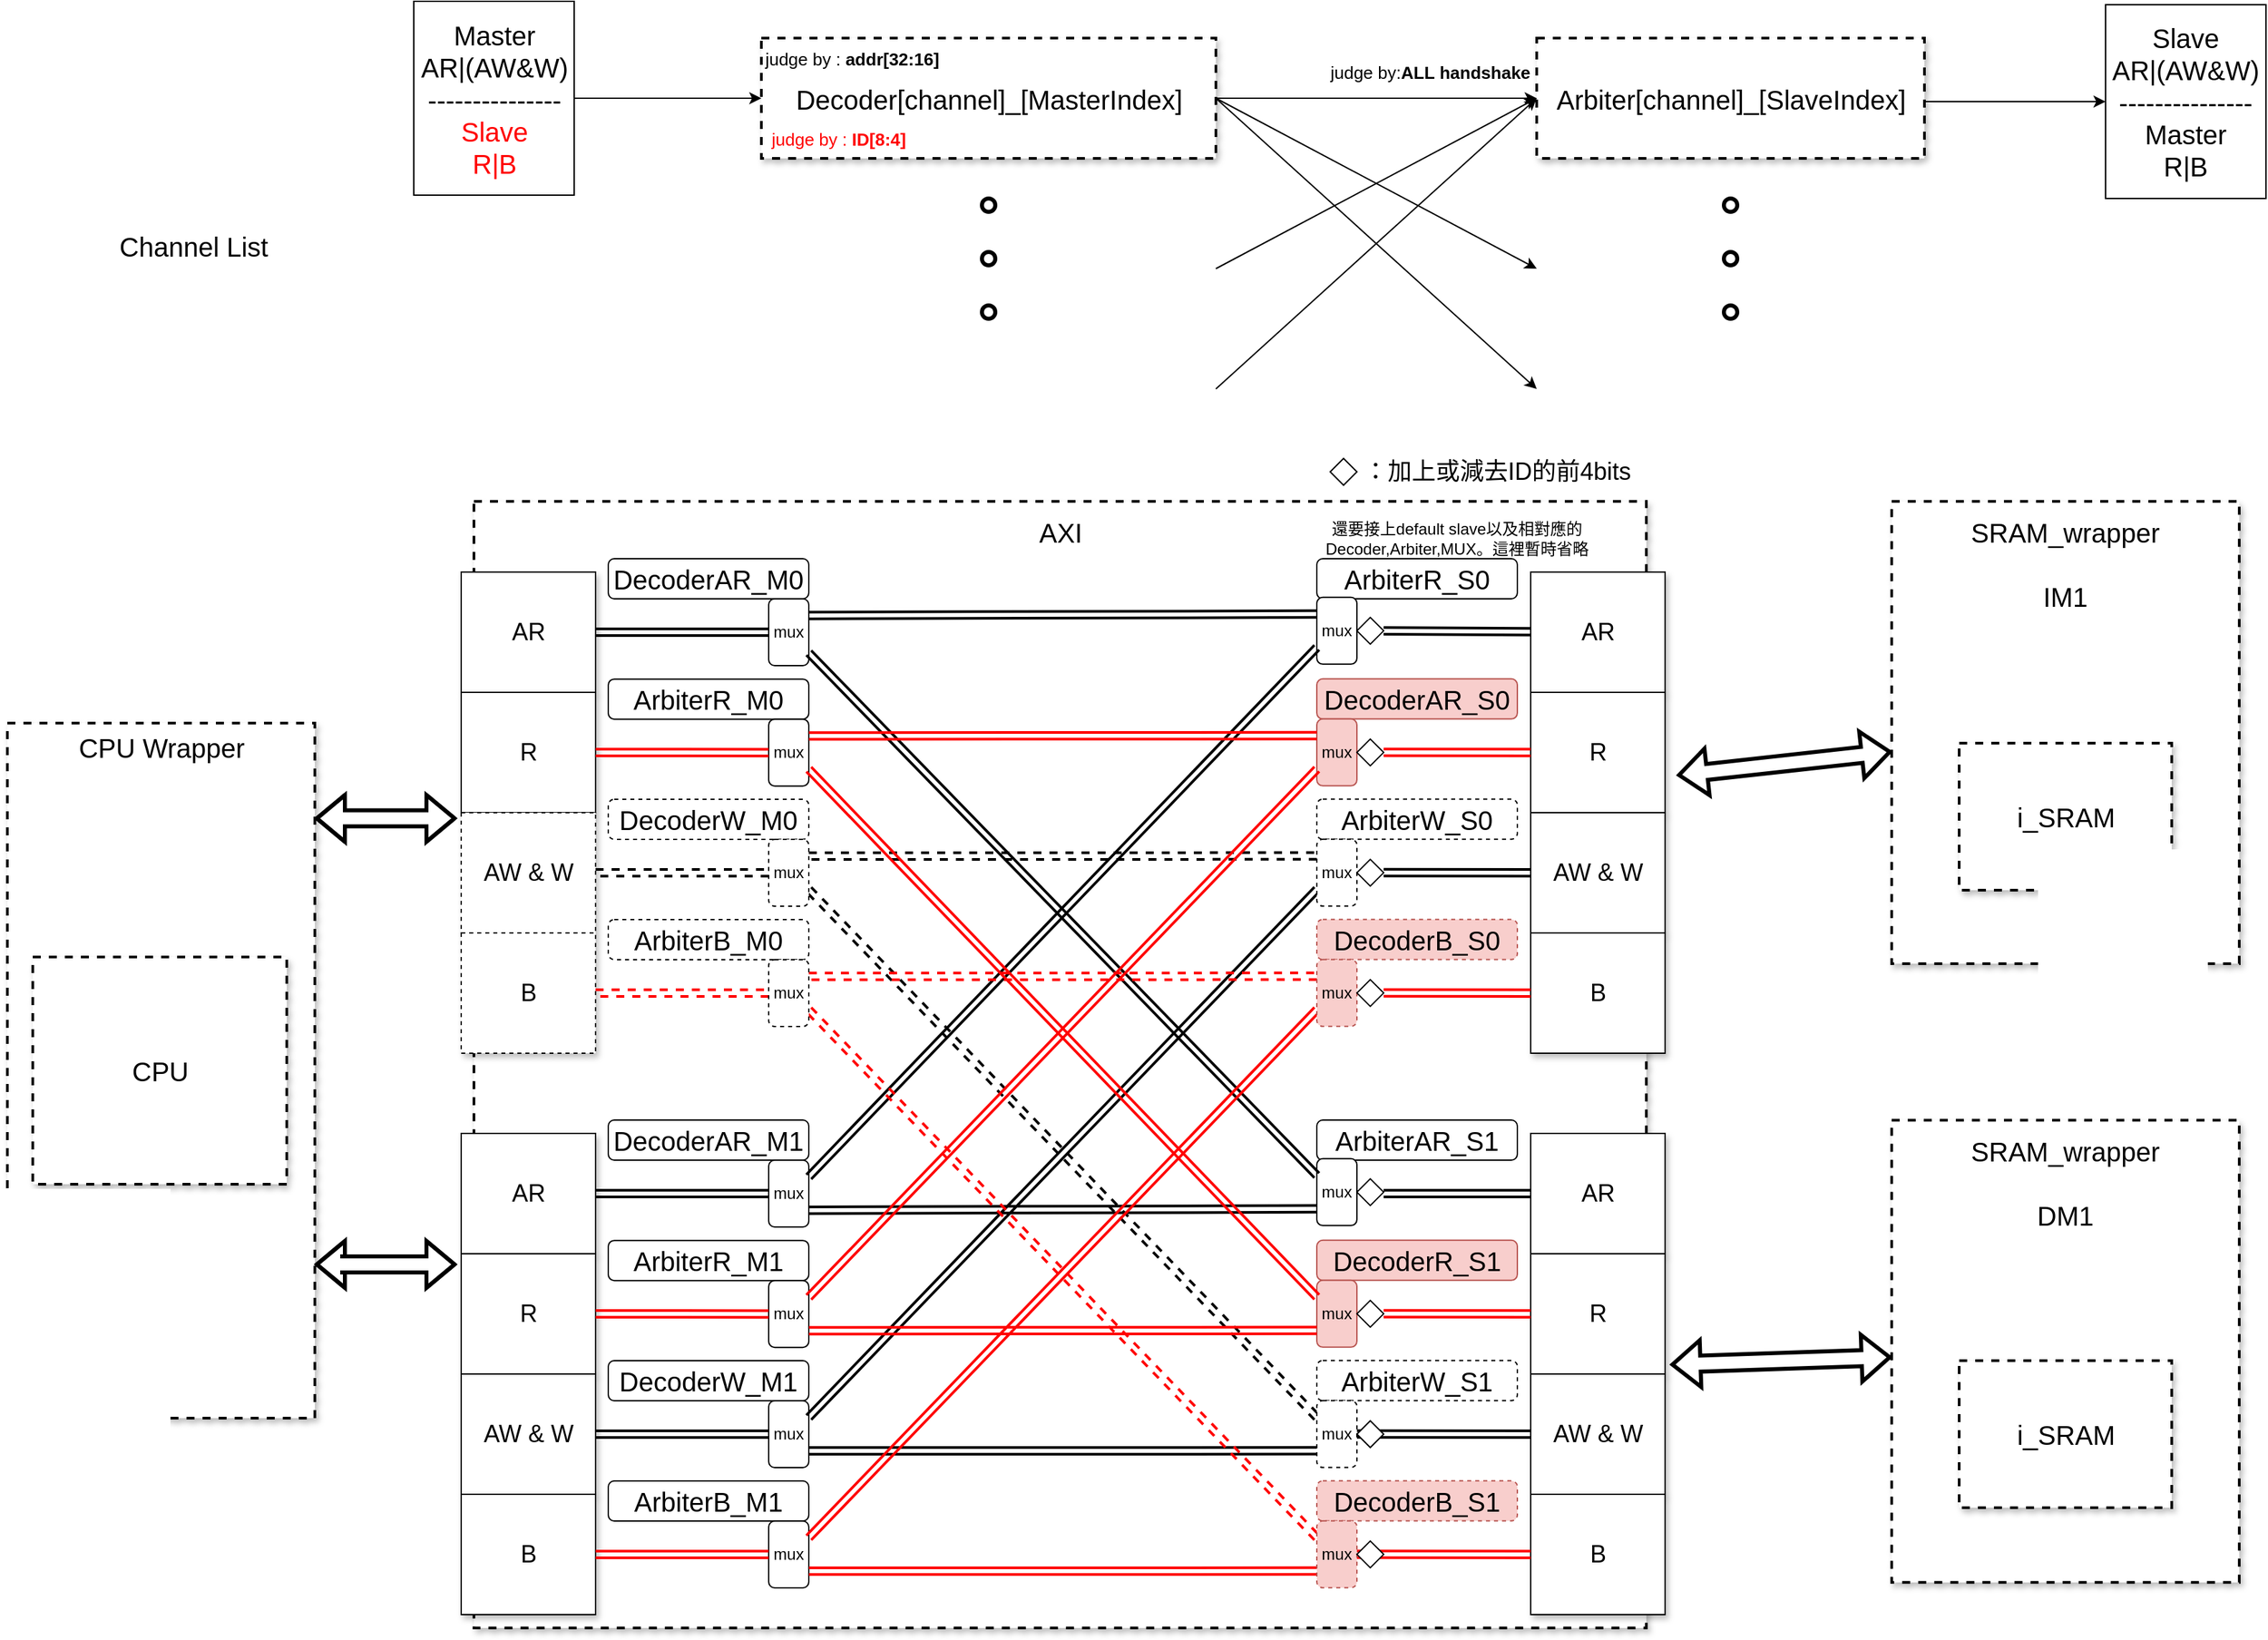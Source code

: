 <mxfile version="15.7.1" type="device"><diagram name="Page-1" id="90a13364-a465-7bf4-72fc-28e22215d7a0"><mxGraphModel dx="1541" dy="992" grid="1" gridSize="10" guides="1" tooltips="1" connect="1" arrows="1" fold="1" page="1" pageScale="1.5" pageWidth="1169" pageHeight="826" background="none" math="0" shadow="0"><root><mxCell id="0" style=";html=1;"/><mxCell id="1" style=";html=1;" parent="0"/><mxCell id="4iwtzQCpymBLF6pvLI_5-24" style="edgeStyle=orthogonalEdgeStyle;rounded=0;orthogonalLoop=1;jettySize=auto;html=1;fontSize=20;" parent="1" source="Un3xpJabwogcIGnDBRz8-111" target="25xGF6nqXpLR23dWoNIt-133" edge="1"><mxGeometry relative="1" as="geometry"><mxPoint x="1584.5" y="85.5" as="targetPoint"/><Array as="points"><mxPoint x="1490" y="88"/><mxPoint x="1490" y="88"/></Array></mxGeometry></mxCell><mxCell id="Un3xpJabwogcIGnDBRz8-111" value="Arbiter[channel]_[SlaveIndex]" style="whiteSpace=wrap;html=1;shadow=1;fontSize=20;strokeWidth=2;dashed=1;verticalAlign=middle;spacing=7;align=center;" parent="1" vertex="1"><mxGeometry x="1154.5" y="40.5" width="290" height="90" as="geometry"/></mxCell><mxCell id="4iwtzQCpymBLF6pvLI_5-23" style="edgeStyle=orthogonalEdgeStyle;rounded=0;orthogonalLoop=1;jettySize=auto;html=1;fontSize=20;" parent="1" source="4iwtzQCpymBLF6pvLI_5-18" target="Un3xpJabwogcIGnDBRz8-111" edge="1"><mxGeometry relative="1" as="geometry"/></mxCell><mxCell id="4iwtzQCpymBLF6pvLI_5-26" style="rounded=0;orthogonalLoop=1;jettySize=auto;html=1;fontSize=20;exitX=1;exitY=0.5;exitDx=0;exitDy=0;" parent="1" source="4iwtzQCpymBLF6pvLI_5-18" edge="1"><mxGeometry relative="1" as="geometry"><mxPoint x="1154.5" y="213" as="targetPoint"/><mxPoint x="924.5" y="90.5" as="sourcePoint"/></mxGeometry></mxCell><mxCell id="4iwtzQCpymBLF6pvLI_5-27" style="edgeStyle=none;rounded=0;orthogonalLoop=1;jettySize=auto;html=1;fontSize=20;exitX=1;exitY=0.5;exitDx=0;exitDy=0;" parent="1" source="4iwtzQCpymBLF6pvLI_5-18" edge="1"><mxGeometry relative="1" as="geometry"><mxPoint x="1154.5" y="303" as="targetPoint"/></mxGeometry></mxCell><mxCell id="4iwtzQCpymBLF6pvLI_5-28" style="edgeStyle=none;rounded=0;orthogonalLoop=1;jettySize=auto;html=1;fontSize=20;entryX=0;entryY=0.5;entryDx=0;entryDy=0;" parent="1" target="Un3xpJabwogcIGnDBRz8-111" edge="1"><mxGeometry relative="1" as="geometry"><mxPoint x="1124.5" y="140.5" as="targetPoint"/><mxPoint x="914.5" y="213" as="sourcePoint"/></mxGeometry></mxCell><mxCell id="4iwtzQCpymBLF6pvLI_5-29" style="edgeStyle=none;rounded=0;orthogonalLoop=1;jettySize=auto;html=1;fontSize=20;entryX=0;entryY=0.5;entryDx=0;entryDy=0;" parent="1" target="Un3xpJabwogcIGnDBRz8-111" edge="1"><mxGeometry relative="1" as="geometry"><mxPoint x="1184.5" y="200.5" as="targetPoint"/><mxPoint x="914.5" y="303" as="sourcePoint"/></mxGeometry></mxCell><mxCell id="4iwtzQCpymBLF6pvLI_5-18" value="Decoder[channel]_[MasterIndex]" style="whiteSpace=wrap;html=1;shadow=1;fontSize=20;strokeWidth=2;dashed=1;verticalAlign=middle;spacing=7;align=center;" parent="1" vertex="1"><mxGeometry x="574.5" y="40.5" width="340" height="90" as="geometry"/></mxCell><mxCell id="4iwtzQCpymBLF6pvLI_5-22" style="edgeStyle=orthogonalEdgeStyle;rounded=0;orthogonalLoop=1;jettySize=auto;html=1;fontSize=20;" parent="1" source="4iwtzQCpymBLF6pvLI_5-20" target="4iwtzQCpymBLF6pvLI_5-18" edge="1"><mxGeometry relative="1" as="geometry"/></mxCell><mxCell id="4iwtzQCpymBLF6pvLI_5-20" value="Master&lt;br&gt;AR|(AW&amp;amp;W)&lt;br&gt;---------------&lt;br&gt;&lt;font color=&quot;#ff0000&quot;&gt;Slave&lt;br&gt;R|B&lt;/font&gt;" style="rounded=0;whiteSpace=wrap;html=1;align=center;verticalAlign=middle;fontSize=20;" parent="1" vertex="1"><mxGeometry x="314.5" y="13" width="120" height="145" as="geometry"/></mxCell><mxCell id="4iwtzQCpymBLF6pvLI_5-30" value="" style="ellipse;whiteSpace=wrap;html=1;aspect=fixed;fontSize=20;align=center;verticalAlign=middle;strokeWidth=3;" parent="1" vertex="1"><mxGeometry x="739.5" y="200.5" width="10" height="10" as="geometry"/></mxCell><mxCell id="4iwtzQCpymBLF6pvLI_5-32" value="" style="ellipse;whiteSpace=wrap;html=1;aspect=fixed;fontSize=20;align=center;verticalAlign=middle;strokeWidth=3;" parent="1" vertex="1"><mxGeometry x="739.5" y="240.5" width="10" height="10" as="geometry"/></mxCell><mxCell id="4iwtzQCpymBLF6pvLI_5-33" value="" style="ellipse;whiteSpace=wrap;html=1;aspect=fixed;fontSize=20;align=center;verticalAlign=middle;strokeWidth=3;" parent="1" vertex="1"><mxGeometry x="739.5" y="160.5" width="10" height="10" as="geometry"/></mxCell><mxCell id="4iwtzQCpymBLF6pvLI_5-34" value="" style="ellipse;whiteSpace=wrap;html=1;aspect=fixed;fontSize=20;align=center;verticalAlign=middle;strokeWidth=3;" parent="1" vertex="1"><mxGeometry x="1294.5" y="200.5" width="10" height="10" as="geometry"/></mxCell><mxCell id="4iwtzQCpymBLF6pvLI_5-35" value="" style="ellipse;whiteSpace=wrap;html=1;aspect=fixed;fontSize=20;align=center;verticalAlign=middle;strokeWidth=3;" parent="1" vertex="1"><mxGeometry x="1294.5" y="240.5" width="10" height="10" as="geometry"/></mxCell><mxCell id="4iwtzQCpymBLF6pvLI_5-36" value="" style="ellipse;whiteSpace=wrap;html=1;aspect=fixed;fontSize=20;align=center;verticalAlign=middle;strokeWidth=3;" parent="1" vertex="1"><mxGeometry x="1294.5" y="160.5" width="10" height="10" as="geometry"/></mxCell><mxCell id="4iwtzQCpymBLF6pvLI_5-38" value="Channel List" style="text;html=1;align=center;verticalAlign=middle;whiteSpace=wrap;rounded=0;fontSize=20;" parent="1" vertex="1"><mxGeometry x="79.5" y="180.5" width="140" height="30" as="geometry"/></mxCell><mxCell id="4iwtzQCpymBLF6pvLI_5-40" style="edgeStyle=none;rounded=0;orthogonalLoop=1;jettySize=auto;html=1;entryX=0;entryY=0.5;entryDx=0;entryDy=0;fontSize=20;" parent="1" edge="1"><mxGeometry relative="1" as="geometry"><mxPoint x="1584.5" y="85.5" as="sourcePoint"/><mxPoint x="1584.5" y="85.5" as="targetPoint"/></mxGeometry></mxCell><mxCell id="vsix8vxbd3bbLY5yXcz2-1" value="AXI" style="whiteSpace=wrap;html=1;shadow=1;fontSize=20;strokeWidth=2;dashed=1;verticalAlign=top;spacing=7;" parent="1" vertex="1"><mxGeometry x="359.5" y="387.15" width="877" height="842.85" as="geometry"/></mxCell><mxCell id="vsix8vxbd3bbLY5yXcz2-2" value="CPU Wrapper" style="whiteSpace=wrap;html=1;shadow=1;fontSize=20;strokeWidth=2;dashed=1;verticalAlign=top;" parent="1" vertex="1"><mxGeometry x="10.5" y="553" width="230" height="520" as="geometry"/></mxCell><mxCell id="vsix8vxbd3bbLY5yXcz2-3" value="CPU" style="whiteSpace=wrap;html=1;shadow=1;fontSize=20;strokeWidth=2;dashed=1;" parent="1" vertex="1"><mxGeometry x="29.5" y="728" width="190" height="170" as="geometry"/></mxCell><mxCell id="vsix8vxbd3bbLY5yXcz2-67" value="SRAM_wrapper&lt;br&gt;&lt;br&gt;IM1" style="whiteSpace=wrap;html=1;shadow=1;fontSize=20;strokeWidth=2;dashed=1;verticalAlign=top;spacing=7;" parent="1" vertex="1"><mxGeometry x="1420" y="387.15" width="260" height="345.85" as="geometry"/></mxCell><mxCell id="vsix8vxbd3bbLY5yXcz2-68" value="i_SRAM" style="whiteSpace=wrap;html=1;shadow=1;fontSize=20;strokeWidth=2;dashed=1;verticalAlign=middle;spacing=7;" parent="1" vertex="1"><mxGeometry x="1470.5" y="568" width="159" height="110" as="geometry"/></mxCell><mxCell id="vsix8vxbd3bbLY5yXcz2-69" value="SRAM_wrapper&lt;br&gt;&lt;br&gt;DM1" style="whiteSpace=wrap;html=1;shadow=1;fontSize=20;strokeWidth=2;dashed=1;verticalAlign=top;spacing=7;" parent="1" vertex="1"><mxGeometry x="1420" y="850.08" width="260" height="345.85" as="geometry"/></mxCell><mxCell id="vsix8vxbd3bbLY5yXcz2-70" value="i_SRAM" style="whiteSpace=wrap;html=1;shadow=1;fontSize=20;strokeWidth=2;dashed=1;verticalAlign=middle;spacing=7;" parent="1" vertex="1"><mxGeometry x="1470.5" y="1030" width="159" height="110" as="geometry"/></mxCell><mxCell id="vsix8vxbd3bbLY5yXcz2-71" style="edgeStyle=none;rounded=0;jumpStyle=none;orthogonalLoop=1;jettySize=auto;html=1;startArrow=block;startFill=0;strokeWidth=3;exitX=1;exitY=0.25;exitDx=0;exitDy=0;shape=flexArrow;" parent="1" target="vsix8vxbd3bbLY5yXcz2-67" edge="1"><mxGeometry relative="1" as="geometry"><mxPoint x="1259.5" y="592.0" as="sourcePoint"/></mxGeometry></mxCell><mxCell id="vsix8vxbd3bbLY5yXcz2-72" style="edgeStyle=none;rounded=0;jumpStyle=none;orthogonalLoop=1;jettySize=auto;html=1;startArrow=block;startFill=0;strokeWidth=3;exitX=1;exitY=0.25;exitDx=0;exitDy=0;shape=flexArrow;" parent="1" target="vsix8vxbd3bbLY5yXcz2-69" edge="1"><mxGeometry relative="1" as="geometry"><mxPoint x="1254.5" y="1033" as="sourcePoint"/></mxGeometry></mxCell><mxCell id="vsix8vxbd3bbLY5yXcz2-73" style="edgeStyle=orthogonalEdgeStyle;rounded=0;jumpStyle=none;orthogonalLoop=1;jettySize=auto;html=1;startArrow=block;startFill=0;strokeWidth=3;exitX=0;exitY=0.5;exitDx=0;exitDy=0;shape=flexArrow;" parent="1" target="vsix8vxbd3bbLY5yXcz2-2" edge="1"><mxGeometry relative="1" as="geometry"><mxPoint x="269.5" y="663" as="targetPoint"/><Array as="points"><mxPoint x="274.5" y="624"/><mxPoint x="274.5" y="624"/></Array><mxPoint x="346.5" y="624.25" as="sourcePoint"/></mxGeometry></mxCell><mxCell id="vsix8vxbd3bbLY5yXcz2-74" style="edgeStyle=orthogonalEdgeStyle;rounded=0;jumpStyle=none;orthogonalLoop=1;jettySize=auto;html=1;startArrow=block;startFill=0;strokeWidth=3;exitX=0;exitY=0.75;exitDx=0;exitDy=0;shape=flexArrow;" parent="1" target="vsix8vxbd3bbLY5yXcz2-2" edge="1"><mxGeometry relative="1" as="geometry"><mxPoint x="259.5" y="1008" as="targetPoint"/><Array as="points"><mxPoint x="259.5" y="958"/><mxPoint x="259.5" y="958"/></Array><mxPoint x="346.5" y="958" as="sourcePoint"/></mxGeometry></mxCell><mxCell id="vsix8vxbd3bbLY5yXcz2-176" value="&lt;span style=&quot;font-weight: normal ; font-size: 13px&quot;&gt;judge by :&amp;nbsp;&lt;/span&gt;addr[32:16]" style="text;html=1;align=center;verticalAlign=middle;whiteSpace=wrap;rounded=0;fontStyle=1;fontSize=13;" parent="1" vertex="1"><mxGeometry x="574.5" y="40.5" width="134.5" height="30" as="geometry"/></mxCell><mxCell id="vsix8vxbd3bbLY5yXcz2-177" value="&lt;span style=&quot;font-weight: normal; font-size: 13px;&quot;&gt;judge by:&lt;/span&gt;ALL&amp;nbsp;handshake" style="text;html=1;align=center;verticalAlign=middle;whiteSpace=wrap;rounded=0;fontStyle=1;fontSize=13;" parent="1" vertex="1"><mxGeometry x="994.5" y="50.5" width="160" height="30" as="geometry"/></mxCell><mxCell id="vsix8vxbd3bbLY5yXcz2-178" value="還要接上default slave以及相對應的Decoder,Arbiter,MUX。這裡暫時省略" style="text;html=1;align=center;verticalAlign=middle;whiteSpace=wrap;rounded=0;dashed=1;" parent="1" vertex="1"><mxGeometry x="950" y="390" width="290" height="50" as="geometry"/></mxCell><mxCell id="25xGF6nqXpLR23dWoNIt-13" value="" style="group" vertex="1" connectable="0" parent="1"><mxGeometry x="1150" y="860" width="100.5" height="360" as="geometry"/></mxCell><mxCell id="25xGF6nqXpLR23dWoNIt-9" value="AR" style="whiteSpace=wrap;html=1;shadow=1;fontSize=18;" vertex="1" parent="25xGF6nqXpLR23dWoNIt-13"><mxGeometry width="100.5" height="90" as="geometry"/></mxCell><mxCell id="25xGF6nqXpLR23dWoNIt-10" value="R" style="whiteSpace=wrap;html=1;shadow=1;fontSize=18;" vertex="1" parent="25xGF6nqXpLR23dWoNIt-13"><mxGeometry y="90" width="100.5" height="90" as="geometry"/></mxCell><mxCell id="25xGF6nqXpLR23dWoNIt-11" value="AW &amp;amp; W" style="whiteSpace=wrap;html=1;shadow=1;fontSize=18;" vertex="1" parent="25xGF6nqXpLR23dWoNIt-13"><mxGeometry y="180" width="100.5" height="90" as="geometry"/></mxCell><mxCell id="25xGF6nqXpLR23dWoNIt-12" value="B" style="whiteSpace=wrap;html=1;shadow=1;fontSize=18;" vertex="1" parent="25xGF6nqXpLR23dWoNIt-13"><mxGeometry y="270" width="100.5" height="90" as="geometry"/></mxCell><mxCell id="25xGF6nqXpLR23dWoNIt-24" value="" style="group" vertex="1" connectable="0" parent="1"><mxGeometry x="350" y="440" width="100.5" height="360" as="geometry"/></mxCell><mxCell id="25xGF6nqXpLR23dWoNIt-25" value="AR" style="whiteSpace=wrap;html=1;shadow=1;fontSize=18;" vertex="1" parent="25xGF6nqXpLR23dWoNIt-24"><mxGeometry width="100.5" height="90" as="geometry"/></mxCell><mxCell id="25xGF6nqXpLR23dWoNIt-26" value="R" style="whiteSpace=wrap;html=1;shadow=1;fontSize=18;" vertex="1" parent="25xGF6nqXpLR23dWoNIt-24"><mxGeometry y="90" width="100.5" height="90" as="geometry"/></mxCell><mxCell id="25xGF6nqXpLR23dWoNIt-27" value="AW &amp;amp; W" style="whiteSpace=wrap;html=1;shadow=1;fontSize=18;dashed=1;" vertex="1" parent="25xGF6nqXpLR23dWoNIt-24"><mxGeometry y="180" width="100.5" height="90" as="geometry"/></mxCell><mxCell id="25xGF6nqXpLR23dWoNIt-28" value="B" style="whiteSpace=wrap;html=1;shadow=1;fontSize=18;dashed=1;" vertex="1" parent="25xGF6nqXpLR23dWoNIt-24"><mxGeometry y="270" width="100.5" height="90" as="geometry"/></mxCell><mxCell id="25xGF6nqXpLR23dWoNIt-29" value="" style="group" vertex="1" connectable="0" parent="1"><mxGeometry x="350" y="860" width="100.5" height="360" as="geometry"/></mxCell><mxCell id="25xGF6nqXpLR23dWoNIt-30" value="AR" style="whiteSpace=wrap;html=1;shadow=1;fontSize=18;" vertex="1" parent="25xGF6nqXpLR23dWoNIt-29"><mxGeometry width="100.5" height="90" as="geometry"/></mxCell><mxCell id="25xGF6nqXpLR23dWoNIt-31" value="R" style="whiteSpace=wrap;html=1;shadow=1;fontSize=18;" vertex="1" parent="25xGF6nqXpLR23dWoNIt-29"><mxGeometry y="90" width="100.5" height="90" as="geometry"/></mxCell><mxCell id="25xGF6nqXpLR23dWoNIt-32" value="AW &amp;amp; W" style="whiteSpace=wrap;html=1;shadow=1;fontSize=18;" vertex="1" parent="25xGF6nqXpLR23dWoNIt-29"><mxGeometry y="180" width="100.5" height="90" as="geometry"/></mxCell><mxCell id="25xGF6nqXpLR23dWoNIt-33" value="B" style="whiteSpace=wrap;html=1;shadow=1;fontSize=18;" vertex="1" parent="25xGF6nqXpLR23dWoNIt-29"><mxGeometry y="270" width="100.5" height="90" as="geometry"/></mxCell><mxCell id="25xGF6nqXpLR23dWoNIt-34" value="" style="group" vertex="1" connectable="0" parent="1"><mxGeometry x="1150" y="440" width="100.5" height="360" as="geometry"/></mxCell><mxCell id="25xGF6nqXpLR23dWoNIt-35" value="AR" style="whiteSpace=wrap;html=1;shadow=1;fontSize=18;" vertex="1" parent="25xGF6nqXpLR23dWoNIt-34"><mxGeometry width="100.5" height="90" as="geometry"/></mxCell><mxCell id="25xGF6nqXpLR23dWoNIt-36" value="R" style="whiteSpace=wrap;html=1;shadow=1;fontSize=18;" vertex="1" parent="25xGF6nqXpLR23dWoNIt-34"><mxGeometry y="90" width="100.5" height="90" as="geometry"/></mxCell><mxCell id="25xGF6nqXpLR23dWoNIt-37" value="AW &amp;amp; W" style="whiteSpace=wrap;html=1;shadow=1;fontSize=18;" vertex="1" parent="25xGF6nqXpLR23dWoNIt-34"><mxGeometry y="180" width="100.5" height="90" as="geometry"/></mxCell><mxCell id="25xGF6nqXpLR23dWoNIt-38" value="B" style="whiteSpace=wrap;html=1;shadow=1;fontSize=18;" vertex="1" parent="25xGF6nqXpLR23dWoNIt-34"><mxGeometry y="270" width="100.5" height="90" as="geometry"/></mxCell><mxCell id="25xGF6nqXpLR23dWoNIt-39" value="" style="group" vertex="1" connectable="0" parent="1"><mxGeometry x="460" y="430" width="150" height="80" as="geometry"/></mxCell><mxCell id="25xGF6nqXpLR23dWoNIt-7" value="&lt;font style=&quot;font-size: 20px&quot;&gt;DecoderAR_M0&lt;/font&gt;" style="rounded=1;whiteSpace=wrap;html=1;verticalAlign=middle;" vertex="1" parent="25xGF6nqXpLR23dWoNIt-39"><mxGeometry width="150" height="30" as="geometry"/></mxCell><mxCell id="25xGF6nqXpLR23dWoNIt-8" value="mux" style="rounded=1;whiteSpace=wrap;html=1;" vertex="1" parent="25xGF6nqXpLR23dWoNIt-39"><mxGeometry x="120" y="30" width="30" height="50" as="geometry"/></mxCell><mxCell id="25xGF6nqXpLR23dWoNIt-43" value="" style="group;fontColor=#FF0000;" vertex="1" connectable="0" parent="1"><mxGeometry x="460" y="520.08" width="150" height="80" as="geometry"/></mxCell><mxCell id="25xGF6nqXpLR23dWoNIt-44" value="&lt;font style=&quot;font-size: 20px&quot;&gt;ArbiterR_M0&lt;/font&gt;" style="rounded=1;whiteSpace=wrap;html=1;verticalAlign=middle;" vertex="1" parent="25xGF6nqXpLR23dWoNIt-43"><mxGeometry width="150" height="30" as="geometry"/></mxCell><mxCell id="25xGF6nqXpLR23dWoNIt-45" value="mux" style="rounded=1;whiteSpace=wrap;html=1;" vertex="1" parent="25xGF6nqXpLR23dWoNIt-43"><mxGeometry x="120" y="30" width="30" height="50" as="geometry"/></mxCell><mxCell id="25xGF6nqXpLR23dWoNIt-49" value="" style="group" vertex="1" connectable="0" parent="1"><mxGeometry x="460" y="850" width="150" height="80" as="geometry"/></mxCell><mxCell id="25xGF6nqXpLR23dWoNIt-50" value="&lt;font style=&quot;font-size: 20px&quot;&gt;DecoderAR_M1&lt;/font&gt;" style="rounded=1;whiteSpace=wrap;html=1;verticalAlign=middle;" vertex="1" parent="25xGF6nqXpLR23dWoNIt-49"><mxGeometry width="150" height="30" as="geometry"/></mxCell><mxCell id="25xGF6nqXpLR23dWoNIt-51" value="mux" style="rounded=1;whiteSpace=wrap;html=1;" vertex="1" parent="25xGF6nqXpLR23dWoNIt-49"><mxGeometry x="120" y="30" width="30" height="50" as="geometry"/></mxCell><mxCell id="25xGF6nqXpLR23dWoNIt-52" value="" style="group" vertex="1" connectable="0" parent="1"><mxGeometry x="460" y="1030" width="150" height="80" as="geometry"/></mxCell><mxCell id="25xGF6nqXpLR23dWoNIt-53" value="&lt;font style=&quot;font-size: 20px&quot;&gt;DecoderW_M1&lt;/font&gt;" style="rounded=1;whiteSpace=wrap;html=1;verticalAlign=middle;" vertex="1" parent="25xGF6nqXpLR23dWoNIt-52"><mxGeometry width="150" height="30" as="geometry"/></mxCell><mxCell id="25xGF6nqXpLR23dWoNIt-54" value="mux" style="rounded=1;whiteSpace=wrap;html=1;" vertex="1" parent="25xGF6nqXpLR23dWoNIt-52"><mxGeometry x="120" y="30" width="30" height="50" as="geometry"/></mxCell><mxCell id="25xGF6nqXpLR23dWoNIt-55" value="" style="group;fontColor=#FF0000;" vertex="1" connectable="0" parent="1"><mxGeometry x="460" y="940.08" width="150" height="80" as="geometry"/></mxCell><mxCell id="25xGF6nqXpLR23dWoNIt-56" value="&lt;font style=&quot;font-size: 20px&quot;&gt;ArbiterR_M1&lt;/font&gt;" style="rounded=1;whiteSpace=wrap;html=1;verticalAlign=middle;" vertex="1" parent="25xGF6nqXpLR23dWoNIt-55"><mxGeometry width="150" height="30" as="geometry"/></mxCell><mxCell id="25xGF6nqXpLR23dWoNIt-57" value="mux" style="rounded=1;whiteSpace=wrap;html=1;" vertex="1" parent="25xGF6nqXpLR23dWoNIt-55"><mxGeometry x="120" y="30" width="30" height="50" as="geometry"/></mxCell><mxCell id="25xGF6nqXpLR23dWoNIt-58" value="" style="group;fontColor=#FF0000;" vertex="1" connectable="0" parent="1"><mxGeometry x="460" y="1120" width="150" height="80" as="geometry"/></mxCell><mxCell id="25xGF6nqXpLR23dWoNIt-59" value="&lt;font style=&quot;font-size: 20px&quot;&gt;ArbiterB_M1&lt;/font&gt;" style="rounded=1;whiteSpace=wrap;html=1;verticalAlign=middle;" vertex="1" parent="25xGF6nqXpLR23dWoNIt-58"><mxGeometry width="150" height="30" as="geometry"/></mxCell><mxCell id="25xGF6nqXpLR23dWoNIt-60" value="mux" style="rounded=1;whiteSpace=wrap;html=1;" vertex="1" parent="25xGF6nqXpLR23dWoNIt-58"><mxGeometry x="120" y="30" width="30" height="50" as="geometry"/></mxCell><mxCell id="25xGF6nqXpLR23dWoNIt-64" value="" style="group;fontColor=#FF0000;" vertex="1" connectable="0" parent="1"><mxGeometry x="990" y="519.92" width="150" height="80" as="geometry"/></mxCell><mxCell id="25xGF6nqXpLR23dWoNIt-65" value="&lt;font style=&quot;font-size: 20px&quot;&gt;DecoderAR_S0&lt;/font&gt;" style="rounded=1;whiteSpace=wrap;html=1;verticalAlign=middle;fillColor=#f8cecc;strokeColor=#b85450;" vertex="1" parent="25xGF6nqXpLR23dWoNIt-64"><mxGeometry width="150" height="30" as="geometry"/></mxCell><mxCell id="25xGF6nqXpLR23dWoNIt-66" value="mux" style="rounded=1;whiteSpace=wrap;html=1;fillColor=#f8cecc;strokeColor=#b85450;" vertex="1" parent="25xGF6nqXpLR23dWoNIt-64"><mxGeometry y="30" width="30" height="50" as="geometry"/></mxCell><mxCell id="25xGF6nqXpLR23dWoNIt-186" value="" style="rhombus;whiteSpace=wrap;html=1;fontColor=#FF0000;fillColor=#FFFFFF;" vertex="1" parent="25xGF6nqXpLR23dWoNIt-64"><mxGeometry x="30" y="45.0" width="20" height="20" as="geometry"/></mxCell><mxCell id="25xGF6nqXpLR23dWoNIt-67" value="" style="group" vertex="1" connectable="0" parent="1"><mxGeometry x="990" y="430.0" width="150" height="80" as="geometry"/></mxCell><mxCell id="25xGF6nqXpLR23dWoNIt-68" value="&lt;font style=&quot;font-size: 20px&quot;&gt;ArbiterR_S0&lt;/font&gt;" style="rounded=1;whiteSpace=wrap;html=1;verticalAlign=middle;" vertex="1" parent="25xGF6nqXpLR23dWoNIt-67"><mxGeometry width="150" height="30" as="geometry"/></mxCell><mxCell id="25xGF6nqXpLR23dWoNIt-69" value="mux" style="rounded=1;whiteSpace=wrap;html=1;" vertex="1" parent="25xGF6nqXpLR23dWoNIt-67"><mxGeometry y="28.92" width="30" height="50" as="geometry"/></mxCell><mxCell id="25xGF6nqXpLR23dWoNIt-97" style="rounded=0;orthogonalLoop=1;jettySize=auto;html=1;exitX=1;exitY=0.5;exitDx=0;exitDy=0;entryX=0;entryY=0.5;entryDx=0;entryDy=0;shape=link;strokeWidth=2;" edge="1" parent="1" source="25xGF6nqXpLR23dWoNIt-25" target="25xGF6nqXpLR23dWoNIt-8"><mxGeometry relative="1" as="geometry"/></mxCell><mxCell id="25xGF6nqXpLR23dWoNIt-114" value="" style="group;fontColor=#FF0000;" vertex="1" connectable="0" parent="1"><mxGeometry x="990" y="939.92" width="150" height="80" as="geometry"/></mxCell><mxCell id="25xGF6nqXpLR23dWoNIt-115" value="&lt;font style=&quot;font-size: 20px&quot;&gt;DecoderR_S1&lt;/font&gt;" style="rounded=1;whiteSpace=wrap;html=1;verticalAlign=middle;fillColor=#f8cecc;strokeColor=#b85450;" vertex="1" parent="25xGF6nqXpLR23dWoNIt-114"><mxGeometry width="150" height="30" as="geometry"/></mxCell><mxCell id="25xGF6nqXpLR23dWoNIt-116" value="mux" style="rounded=1;whiteSpace=wrap;html=1;fillColor=#f8cecc;strokeColor=#b85450;" vertex="1" parent="25xGF6nqXpLR23dWoNIt-114"><mxGeometry y="30" width="30" height="50" as="geometry"/></mxCell><mxCell id="25xGF6nqXpLR23dWoNIt-117" value="" style="group" vertex="1" connectable="0" parent="1"><mxGeometry x="990" y="850" width="150" height="80" as="geometry"/></mxCell><mxCell id="25xGF6nqXpLR23dWoNIt-118" value="&lt;font style=&quot;font-size: 20px&quot;&gt;ArbiterAR_S1&lt;/font&gt;" style="rounded=1;whiteSpace=wrap;html=1;verticalAlign=middle;" vertex="1" parent="25xGF6nqXpLR23dWoNIt-117"><mxGeometry width="150" height="30" as="geometry"/></mxCell><mxCell id="25xGF6nqXpLR23dWoNIt-119" value="mux" style="rounded=1;whiteSpace=wrap;html=1;" vertex="1" parent="25xGF6nqXpLR23dWoNIt-117"><mxGeometry y="28.92" width="30" height="50" as="geometry"/></mxCell><mxCell id="25xGF6nqXpLR23dWoNIt-192" value="" style="rhombus;whiteSpace=wrap;html=1;fontColor=#FF0000;fillColor=#FFFFFF;" vertex="1" parent="25xGF6nqXpLR23dWoNIt-117"><mxGeometry x="30" y="43.92" width="20" height="20" as="geometry"/></mxCell><mxCell id="25xGF6nqXpLR23dWoNIt-124" style="shape=link;rounded=0;orthogonalLoop=1;jettySize=auto;html=1;entryX=0;entryY=0.25;entryDx=0;entryDy=0;strokeWidth=2;exitX=1;exitY=0.25;exitDx=0;exitDy=0;" edge="1" parent="1" source="25xGF6nqXpLR23dWoNIt-8" target="25xGF6nqXpLR23dWoNIt-69"><mxGeometry relative="1" as="geometry"/></mxCell><mxCell id="25xGF6nqXpLR23dWoNIt-125" style="edgeStyle=none;shape=link;rounded=0;orthogonalLoop=1;jettySize=auto;html=1;entryX=0;entryY=0.25;entryDx=0;entryDy=0;strokeWidth=2;" edge="1" parent="1" source="25xGF6nqXpLR23dWoNIt-8" target="25xGF6nqXpLR23dWoNIt-119"><mxGeometry relative="1" as="geometry"/></mxCell><mxCell id="25xGF6nqXpLR23dWoNIt-126" style="edgeStyle=none;shape=link;rounded=0;orthogonalLoop=1;jettySize=auto;html=1;exitX=1;exitY=0.75;exitDx=0;exitDy=0;entryX=0;entryY=0.75;entryDx=0;entryDy=0;strokeWidth=2;" edge="1" parent="1" source="25xGF6nqXpLR23dWoNIt-51" target="25xGF6nqXpLR23dWoNIt-119"><mxGeometry relative="1" as="geometry"/></mxCell><mxCell id="25xGF6nqXpLR23dWoNIt-127" style="edgeStyle=none;shape=link;rounded=0;orthogonalLoop=1;jettySize=auto;html=1;exitX=1;exitY=0.25;exitDx=0;exitDy=0;entryX=0;entryY=0.75;entryDx=0;entryDy=0;strokeWidth=2;" edge="1" parent="1" source="25xGF6nqXpLR23dWoNIt-51" target="25xGF6nqXpLR23dWoNIt-69"><mxGeometry relative="1" as="geometry"/></mxCell><mxCell id="25xGF6nqXpLR23dWoNIt-128" style="edgeStyle=none;shape=link;rounded=0;orthogonalLoop=1;jettySize=auto;html=1;exitX=1;exitY=0.25;exitDx=0;exitDy=0;entryX=0;entryY=0.25;entryDx=0;entryDy=0;strokeWidth=2;dashed=1;" edge="1" parent="1" source="25xGF6nqXpLR23dWoNIt-42" target="25xGF6nqXpLR23dWoNIt-72"><mxGeometry relative="1" as="geometry"/></mxCell><mxCell id="25xGF6nqXpLR23dWoNIt-129" style="edgeStyle=none;shape=link;rounded=0;orthogonalLoop=1;jettySize=auto;html=1;exitX=1;exitY=0.75;exitDx=0;exitDy=0;entryX=0;entryY=0.25;entryDx=0;entryDy=0;strokeWidth=2;dashed=1;" edge="1" parent="1" source="25xGF6nqXpLR23dWoNIt-42" target="25xGF6nqXpLR23dWoNIt-122"><mxGeometry relative="1" as="geometry"/></mxCell><mxCell id="25xGF6nqXpLR23dWoNIt-130" style="edgeStyle=none;shape=link;rounded=0;orthogonalLoop=1;jettySize=auto;html=1;exitX=1;exitY=0.75;exitDx=0;exitDy=0;entryX=0;entryY=0.75;entryDx=0;entryDy=0;strokeWidth=2;" edge="1" parent="1" source="25xGF6nqXpLR23dWoNIt-54" target="25xGF6nqXpLR23dWoNIt-122"><mxGeometry relative="1" as="geometry"/></mxCell><mxCell id="25xGF6nqXpLR23dWoNIt-131" style="edgeStyle=none;shape=link;rounded=0;orthogonalLoop=1;jettySize=auto;html=1;exitX=1;exitY=0.25;exitDx=0;exitDy=0;entryX=0;entryY=0.75;entryDx=0;entryDy=0;strokeWidth=2;" edge="1" parent="1" source="25xGF6nqXpLR23dWoNIt-54" target="25xGF6nqXpLR23dWoNIt-72"><mxGeometry relative="1" as="geometry"/></mxCell><mxCell id="25xGF6nqXpLR23dWoNIt-132" value="&lt;span style=&quot;font-weight: normal ; font-size: 13px&quot;&gt;judge by : &lt;/span&gt;&lt;span style=&quot;font-size: 13px&quot;&gt;ID[8:4]&lt;/span&gt;" style="text;html=1;align=center;verticalAlign=middle;whiteSpace=wrap;rounded=0;fontStyle=1;fontSize=13;fontColor=#FF0000;" vertex="1" parent="1"><mxGeometry x="574.5" y="100.5" width="114.5" height="30" as="geometry"/></mxCell><mxCell id="25xGF6nqXpLR23dWoNIt-133" value="Slave&lt;br&gt;AR|(AW&amp;amp;W)&lt;br&gt;---------------&lt;br&gt;Master&lt;br&gt;R|B" style="rounded=0;whiteSpace=wrap;html=1;align=center;verticalAlign=middle;fontSize=20;" vertex="1" parent="1"><mxGeometry x="1580" y="15.5" width="120" height="145" as="geometry"/></mxCell><mxCell id="25xGF6nqXpLR23dWoNIt-134" style="edgeStyle=none;shape=link;rounded=0;orthogonalLoop=1;jettySize=auto;html=1;exitX=0;exitY=0.5;exitDx=0;exitDy=0;entryX=1;entryY=0.5;entryDx=0;entryDy=0;strokeWidth=2;dashed=1;" edge="1" parent="1" source="25xGF6nqXpLR23dWoNIt-42" target="25xGF6nqXpLR23dWoNIt-27"><mxGeometry relative="1" as="geometry"/></mxCell><mxCell id="25xGF6nqXpLR23dWoNIt-135" style="edgeStyle=none;shape=link;rounded=0;orthogonalLoop=1;jettySize=auto;html=1;entryX=1;entryY=0.5;entryDx=0;entryDy=0;strokeWidth=2;" edge="1" parent="1" source="25xGF6nqXpLR23dWoNIt-51" target="25xGF6nqXpLR23dWoNIt-30"><mxGeometry relative="1" as="geometry"/></mxCell><mxCell id="25xGF6nqXpLR23dWoNIt-136" style="edgeStyle=none;shape=link;rounded=0;orthogonalLoop=1;jettySize=auto;html=1;entryX=1;entryY=0.5;entryDx=0;entryDy=0;strokeWidth=2;" edge="1" parent="1" source="25xGF6nqXpLR23dWoNIt-54" target="25xGF6nqXpLR23dWoNIt-32"><mxGeometry relative="1" as="geometry"/></mxCell><mxCell id="25xGF6nqXpLR23dWoNIt-137" style="edgeStyle=none;shape=link;rounded=0;orthogonalLoop=1;jettySize=auto;html=1;entryX=0;entryY=0.5;entryDx=0;entryDy=0;strokeWidth=2;" edge="1" parent="1" source="25xGF6nqXpLR23dWoNIt-122" target="25xGF6nqXpLR23dWoNIt-11"><mxGeometry relative="1" as="geometry"/></mxCell><mxCell id="25xGF6nqXpLR23dWoNIt-138" style="edgeStyle=none;shape=link;rounded=0;orthogonalLoop=1;jettySize=auto;html=1;strokeWidth=2;" edge="1" parent="1" target="25xGF6nqXpLR23dWoNIt-9"><mxGeometry relative="1" as="geometry"><mxPoint x="1040" y="905" as="sourcePoint"/></mxGeometry></mxCell><mxCell id="25xGF6nqXpLR23dWoNIt-139" style="edgeStyle=none;shape=link;rounded=0;orthogonalLoop=1;jettySize=auto;html=1;strokeWidth=2;startArrow=none;" edge="1" parent="1" source="25xGF6nqXpLR23dWoNIt-187" target="25xGF6nqXpLR23dWoNIt-37"><mxGeometry relative="1" as="geometry"/></mxCell><mxCell id="25xGF6nqXpLR23dWoNIt-141" style="edgeStyle=none;shape=link;rounded=0;orthogonalLoop=1;jettySize=auto;html=1;exitX=0;exitY=0.5;exitDx=0;exitDy=0;entryX=1;entryY=0.5;entryDx=0;entryDy=0;strokeWidth=2;strokeColor=#FF0000;" edge="1" parent="1" source="25xGF6nqXpLR23dWoNIt-45" target="25xGF6nqXpLR23dWoNIt-26"><mxGeometry relative="1" as="geometry"/></mxCell><mxCell id="25xGF6nqXpLR23dWoNIt-142" style="edgeStyle=none;shape=link;rounded=0;orthogonalLoop=1;jettySize=auto;html=1;exitX=1;exitY=0.25;exitDx=0;exitDy=0;entryX=0;entryY=0.25;entryDx=0;entryDy=0;strokeColor=#FF0000;strokeWidth=2;" edge="1" parent="1" source="25xGF6nqXpLR23dWoNIt-45" target="25xGF6nqXpLR23dWoNIt-66"><mxGeometry relative="1" as="geometry"/></mxCell><mxCell id="25xGF6nqXpLR23dWoNIt-143" style="edgeStyle=none;shape=link;rounded=0;orthogonalLoop=1;jettySize=auto;html=1;exitX=1;exitY=0.75;exitDx=0;exitDy=0;entryX=0;entryY=0.25;entryDx=0;entryDy=0;strokeColor=#FF0000;strokeWidth=2;" edge="1" parent="1" source="25xGF6nqXpLR23dWoNIt-45" target="25xGF6nqXpLR23dWoNIt-116"><mxGeometry relative="1" as="geometry"/></mxCell><mxCell id="25xGF6nqXpLR23dWoNIt-144" style="edgeStyle=none;shape=link;rounded=0;orthogonalLoop=1;jettySize=auto;html=1;exitX=0;exitY=0.75;exitDx=0;exitDy=0;entryX=1;entryY=0.75;entryDx=0;entryDy=0;strokeColor=#FF0000;strokeWidth=2;" edge="1" parent="1" source="25xGF6nqXpLR23dWoNIt-116" target="25xGF6nqXpLR23dWoNIt-57"><mxGeometry relative="1" as="geometry"/></mxCell><mxCell id="25xGF6nqXpLR23dWoNIt-145" style="edgeStyle=none;shape=link;rounded=0;orthogonalLoop=1;jettySize=auto;html=1;exitX=1;exitY=0.25;exitDx=0;exitDy=0;entryX=0;entryY=0.75;entryDx=0;entryDy=0;strokeColor=#FF0000;strokeWidth=2;" edge="1" parent="1" source="25xGF6nqXpLR23dWoNIt-57" target="25xGF6nqXpLR23dWoNIt-66"><mxGeometry relative="1" as="geometry"/></mxCell><mxCell id="25xGF6nqXpLR23dWoNIt-146" style="edgeStyle=none;shape=link;rounded=0;orthogonalLoop=1;jettySize=auto;html=1;exitX=1;exitY=0.75;exitDx=0;exitDy=0;entryX=0;entryY=0.75;entryDx=0;entryDy=0;strokeColor=#FF0000;strokeWidth=2;" edge="1" parent="1" source="25xGF6nqXpLR23dWoNIt-60" target="25xGF6nqXpLR23dWoNIt-113"><mxGeometry relative="1" as="geometry"/></mxCell><mxCell id="25xGF6nqXpLR23dWoNIt-148" style="edgeStyle=none;shape=link;rounded=0;orthogonalLoop=1;jettySize=auto;html=1;exitX=1;exitY=0.25;exitDx=0;exitDy=0;entryX=0;entryY=0.75;entryDx=0;entryDy=0;strokeColor=#FF0000;strokeWidth=2;" edge="1" parent="1" source="25xGF6nqXpLR23dWoNIt-60" target="25xGF6nqXpLR23dWoNIt-63"><mxGeometry relative="1" as="geometry"/></mxCell><mxCell id="25xGF6nqXpLR23dWoNIt-149" style="edgeStyle=none;shape=link;rounded=0;orthogonalLoop=1;jettySize=auto;html=1;exitX=0;exitY=0.25;exitDx=0;exitDy=0;entryX=1;entryY=0.75;entryDx=0;entryDy=0;strokeColor=#FF0000;strokeWidth=2;dashed=1;" edge="1" parent="1" source="25xGF6nqXpLR23dWoNIt-113" target="25xGF6nqXpLR23dWoNIt-48"><mxGeometry relative="1" as="geometry"/></mxCell><mxCell id="25xGF6nqXpLR23dWoNIt-150" style="edgeStyle=none;shape=link;rounded=0;orthogonalLoop=1;jettySize=auto;html=1;exitX=1;exitY=0.25;exitDx=0;exitDy=0;entryX=0;entryY=0.25;entryDx=0;entryDy=0;strokeColor=#FF0000;strokeWidth=2;dashed=1;" edge="1" parent="1" source="25xGF6nqXpLR23dWoNIt-48" target="25xGF6nqXpLR23dWoNIt-63"><mxGeometry relative="1" as="geometry"/></mxCell><mxCell id="25xGF6nqXpLR23dWoNIt-151" style="edgeStyle=none;shape=link;rounded=0;orthogonalLoop=1;jettySize=auto;html=1;exitX=1;exitY=0.5;exitDx=0;exitDy=0;entryX=0;entryY=0.5;entryDx=0;entryDy=0;strokeColor=#FF0000;strokeWidth=2;" edge="1" parent="1" source="25xGF6nqXpLR23dWoNIt-113" target="25xGF6nqXpLR23dWoNIt-12"><mxGeometry relative="1" as="geometry"/></mxCell><mxCell id="25xGF6nqXpLR23dWoNIt-152" style="edgeStyle=none;shape=link;rounded=0;orthogonalLoop=1;jettySize=auto;html=1;exitX=0;exitY=0.5;exitDx=0;exitDy=0;entryX=1;entryY=0.5;entryDx=0;entryDy=0;strokeColor=#FF0000;strokeWidth=2;" edge="1" parent="1" source="25xGF6nqXpLR23dWoNIt-60" target="25xGF6nqXpLR23dWoNIt-33"><mxGeometry relative="1" as="geometry"/></mxCell><mxCell id="25xGF6nqXpLR23dWoNIt-153" style="edgeStyle=none;shape=link;rounded=0;orthogonalLoop=1;jettySize=auto;html=1;exitX=0;exitY=0.5;exitDx=0;exitDy=0;entryX=1;entryY=0.5;entryDx=0;entryDy=0;strokeColor=#FF0000;strokeWidth=2;dashed=1;" edge="1" parent="1" source="25xGF6nqXpLR23dWoNIt-48" target="25xGF6nqXpLR23dWoNIt-28"><mxGeometry relative="1" as="geometry"/></mxCell><mxCell id="25xGF6nqXpLR23dWoNIt-154" style="edgeStyle=none;shape=link;rounded=0;orthogonalLoop=1;jettySize=auto;html=1;exitX=1;exitY=0.5;exitDx=0;exitDy=0;entryX=0;entryY=0.5;entryDx=0;entryDy=0;strokeColor=#FF0000;strokeWidth=2;startArrow=none;" edge="1" parent="1" source="25xGF6nqXpLR23dWoNIt-189" target="25xGF6nqXpLR23dWoNIt-38"><mxGeometry relative="1" as="geometry"/></mxCell><mxCell id="25xGF6nqXpLR23dWoNIt-155" style="edgeStyle=none;shape=link;rounded=0;orthogonalLoop=1;jettySize=auto;html=1;exitX=1;exitY=0.5;exitDx=0;exitDy=0;strokeColor=#FF0000;strokeWidth=2;" edge="1" parent="1" source="25xGF6nqXpLR23dWoNIt-186" target="25xGF6nqXpLR23dWoNIt-36"><mxGeometry relative="1" as="geometry"/></mxCell><mxCell id="25xGF6nqXpLR23dWoNIt-157" style="edgeStyle=none;shape=link;rounded=0;orthogonalLoop=1;jettySize=auto;html=1;exitX=0;exitY=0.5;exitDx=0;exitDy=0;entryX=1;entryY=0.5;entryDx=0;entryDy=0;fontColor=#FF0000;strokeColor=#FF0000;strokeWidth=2;" edge="1" parent="1" source="25xGF6nqXpLR23dWoNIt-57" target="25xGF6nqXpLR23dWoNIt-31"><mxGeometry relative="1" as="geometry"/></mxCell><mxCell id="25xGF6nqXpLR23dWoNIt-158" style="edgeStyle=none;shape=link;rounded=0;orthogonalLoop=1;jettySize=auto;html=1;entryX=0;entryY=0.5;entryDx=0;entryDy=0;fontColor=#FF0000;strokeColor=#FF0000;strokeWidth=2;startArrow=none;" edge="1" parent="1" source="25xGF6nqXpLR23dWoNIt-193" target="25xGF6nqXpLR23dWoNIt-10"><mxGeometry relative="1" as="geometry"/></mxCell><mxCell id="25xGF6nqXpLR23dWoNIt-41" value="&lt;font style=&quot;font-size: 20px&quot;&gt;DecoderW_M0&lt;/font&gt;" style="rounded=1;whiteSpace=wrap;html=1;verticalAlign=middle;dashed=1;" vertex="1" parent="1"><mxGeometry x="460" y="610" width="150" height="30" as="geometry"/></mxCell><mxCell id="25xGF6nqXpLR23dWoNIt-42" value="mux" style="rounded=1;whiteSpace=wrap;html=1;dashed=1;" vertex="1" parent="1"><mxGeometry x="580" y="640" width="30" height="50" as="geometry"/></mxCell><mxCell id="25xGF6nqXpLR23dWoNIt-47" value="&lt;font style=&quot;font-size: 20px&quot;&gt;ArbiterB_M0&lt;/font&gt;" style="rounded=1;whiteSpace=wrap;html=1;verticalAlign=middle;dashed=1;" vertex="1" parent="1"><mxGeometry x="460" y="700" width="150" height="30" as="geometry"/></mxCell><mxCell id="25xGF6nqXpLR23dWoNIt-48" value="mux" style="rounded=1;whiteSpace=wrap;html=1;dashed=1;" vertex="1" parent="1"><mxGeometry x="580" y="730" width="30" height="50" as="geometry"/></mxCell><mxCell id="25xGF6nqXpLR23dWoNIt-71" value="&lt;font style=&quot;font-size: 20px&quot;&gt;ArbiterW_S0&lt;/font&gt;" style="rounded=1;whiteSpace=wrap;html=1;verticalAlign=middle;dashed=1;" vertex="1" parent="1"><mxGeometry x="990" y="609.92" width="150" height="30" as="geometry"/></mxCell><mxCell id="25xGF6nqXpLR23dWoNIt-72" value="mux" style="rounded=1;whiteSpace=wrap;html=1;dashed=1;" vertex="1" parent="1"><mxGeometry x="990" y="639.92" width="30" height="50" as="geometry"/></mxCell><mxCell id="25xGF6nqXpLR23dWoNIt-62" value="&lt;font style=&quot;font-size: 20px&quot;&gt;DecoderB_S0&lt;/font&gt;" style="rounded=1;whiteSpace=wrap;html=1;verticalAlign=middle;fillColor=#f8cecc;strokeColor=#b85450;dashed=1;" vertex="1" parent="1"><mxGeometry x="990" y="699.92" width="150" height="30" as="geometry"/></mxCell><mxCell id="25xGF6nqXpLR23dWoNIt-63" value="mux" style="rounded=1;whiteSpace=wrap;html=1;fillColor=#f8cecc;strokeColor=#b85450;dashed=1;" vertex="1" parent="1"><mxGeometry x="990" y="729.92" width="30" height="50" as="geometry"/></mxCell><mxCell id="25xGF6nqXpLR23dWoNIt-140" style="edgeStyle=none;shape=link;rounded=0;orthogonalLoop=1;jettySize=auto;html=1;strokeWidth=2;startArrow=none;" edge="1" parent="1" source="25xGF6nqXpLR23dWoNIt-183" target="25xGF6nqXpLR23dWoNIt-35"><mxGeometry relative="1" as="geometry"/></mxCell><mxCell id="25xGF6nqXpLR23dWoNIt-121" value="&lt;font style=&quot;font-size: 20px&quot;&gt;ArbiterW_S1&lt;/font&gt;" style="rounded=1;whiteSpace=wrap;html=1;verticalAlign=middle;dashed=1;" vertex="1" parent="1"><mxGeometry x="990" y="1029.92" width="150" height="30" as="geometry"/></mxCell><mxCell id="25xGF6nqXpLR23dWoNIt-122" value="mux" style="rounded=1;whiteSpace=wrap;html=1;dashed=1;" vertex="1" parent="1"><mxGeometry x="990" y="1059.92" width="30" height="50" as="geometry"/></mxCell><mxCell id="25xGF6nqXpLR23dWoNIt-112" value="&lt;font style=&quot;font-size: 20px&quot;&gt;DecoderB_S1&lt;/font&gt;" style="rounded=1;whiteSpace=wrap;html=1;verticalAlign=middle;fillColor=#f8cecc;strokeColor=#b85450;dashed=1;" vertex="1" parent="1"><mxGeometry x="990" y="1119.92" width="150" height="30" as="geometry"/></mxCell><mxCell id="25xGF6nqXpLR23dWoNIt-113" value="mux" style="rounded=1;whiteSpace=wrap;html=1;fillColor=#f8cecc;strokeColor=#b85450;dashed=1;" vertex="1" parent="1"><mxGeometry x="990" y="1149.92" width="30" height="50" as="geometry"/></mxCell><mxCell id="25xGF6nqXpLR23dWoNIt-183" value="" style="rhombus;whiteSpace=wrap;html=1;fontColor=#FF0000;fillColor=#FFFFFF;" vertex="1" parent="1"><mxGeometry x="1020" y="473.92" width="20" height="20" as="geometry"/></mxCell><mxCell id="25xGF6nqXpLR23dWoNIt-184" value="" style="edgeStyle=none;shape=link;rounded=0;orthogonalLoop=1;jettySize=auto;html=1;strokeWidth=2;endArrow=none;" edge="1" parent="1" source="25xGF6nqXpLR23dWoNIt-69" target="25xGF6nqXpLR23dWoNIt-183"><mxGeometry relative="1" as="geometry"><mxPoint x="1020" y="484.003" as="sourcePoint"/><mxPoint x="1150" y="484.722" as="targetPoint"/></mxGeometry></mxCell><mxCell id="25xGF6nqXpLR23dWoNIt-187" value="" style="rhombus;whiteSpace=wrap;html=1;fontColor=#FF0000;fillColor=#FFFFFF;" vertex="1" parent="1"><mxGeometry x="1020" y="654.92" width="20" height="20" as="geometry"/></mxCell><mxCell id="25xGF6nqXpLR23dWoNIt-188" value="" style="edgeStyle=none;shape=link;rounded=0;orthogonalLoop=1;jettySize=auto;html=1;strokeWidth=2;endArrow=none;" edge="1" parent="1" source="25xGF6nqXpLR23dWoNIt-72" target="25xGF6nqXpLR23dWoNIt-187"><mxGeometry relative="1" as="geometry"><mxPoint x="1020" y="664.926" as="sourcePoint"/><mxPoint x="1150" y="664.979" as="targetPoint"/></mxGeometry></mxCell><mxCell id="25xGF6nqXpLR23dWoNIt-189" value="" style="rhombus;whiteSpace=wrap;html=1;fontColor=#FF0000;fillColor=#FFFFFF;" vertex="1" parent="1"><mxGeometry x="1020" y="744.92" width="20" height="20" as="geometry"/></mxCell><mxCell id="25xGF6nqXpLR23dWoNIt-191" value="" style="edgeStyle=none;shape=link;rounded=0;orthogonalLoop=1;jettySize=auto;html=1;exitX=1;exitY=0.5;exitDx=0;exitDy=0;entryX=0;entryY=0.5;entryDx=0;entryDy=0;strokeColor=#FF0000;strokeWidth=2;endArrow=none;" edge="1" parent="1" source="25xGF6nqXpLR23dWoNIt-63" target="25xGF6nqXpLR23dWoNIt-189"><mxGeometry relative="1" as="geometry"><mxPoint x="1020" y="754.92" as="sourcePoint"/><mxPoint x="1150" y="755" as="targetPoint"/></mxGeometry></mxCell><mxCell id="25xGF6nqXpLR23dWoNIt-193" value="" style="rhombus;whiteSpace=wrap;html=1;fontColor=#FF0000;fillColor=#FFFFFF;" vertex="1" parent="1"><mxGeometry x="1020" y="984.92" width="20" height="20" as="geometry"/></mxCell><mxCell id="25xGF6nqXpLR23dWoNIt-194" value="" style="edgeStyle=none;shape=link;rounded=0;orthogonalLoop=1;jettySize=auto;html=1;entryX=0;entryY=0.5;entryDx=0;entryDy=0;fontColor=#FF0000;strokeColor=#FF0000;strokeWidth=2;endArrow=none;" edge="1" parent="1" source="25xGF6nqXpLR23dWoNIt-116" target="25xGF6nqXpLR23dWoNIt-193"><mxGeometry relative="1" as="geometry"><mxPoint x="1020" y="994.928" as="sourcePoint"/><mxPoint x="1150" y="995" as="targetPoint"/></mxGeometry></mxCell><mxCell id="25xGF6nqXpLR23dWoNIt-195" value="" style="rhombus;whiteSpace=wrap;html=1;fontColor=#FF0000;fillColor=#FFFFFF;" vertex="1" parent="1"><mxGeometry x="1020" y="1164.92" width="20" height="20" as="geometry"/></mxCell><mxCell id="25xGF6nqXpLR23dWoNIt-198" value="" style="group" vertex="1" connectable="0" parent="1"><mxGeometry x="1000" y="350" width="230" height="30" as="geometry"/></mxCell><mxCell id="25xGF6nqXpLR23dWoNIt-182" value="" style="rhombus;whiteSpace=wrap;html=1;fontColor=#FF0000;fillColor=#FFFFFF;" vertex="1" parent="25xGF6nqXpLR23dWoNIt-198"><mxGeometry y="5" width="20" height="20" as="geometry"/></mxCell><mxCell id="25xGF6nqXpLR23dWoNIt-197" value="：加上或減去ID的前4bits" style="text;html=1;strokeColor=none;fillColor=none;align=center;verticalAlign=middle;whiteSpace=wrap;rounded=0;fontColor=#000000;fontSize=18;" vertex="1" parent="25xGF6nqXpLR23dWoNIt-198"><mxGeometry x="20" width="210" height="30" as="geometry"/></mxCell><mxCell id="25xGF6nqXpLR23dWoNIt-199" value="" style="rhombus;whiteSpace=wrap;html=1;fontColor=#FF0000;fillColor=#FFFFFF;" vertex="1" parent="1"><mxGeometry x="1020" y="1075" width="20" height="20" as="geometry"/></mxCell></root></mxGraphModel></diagram></mxfile>